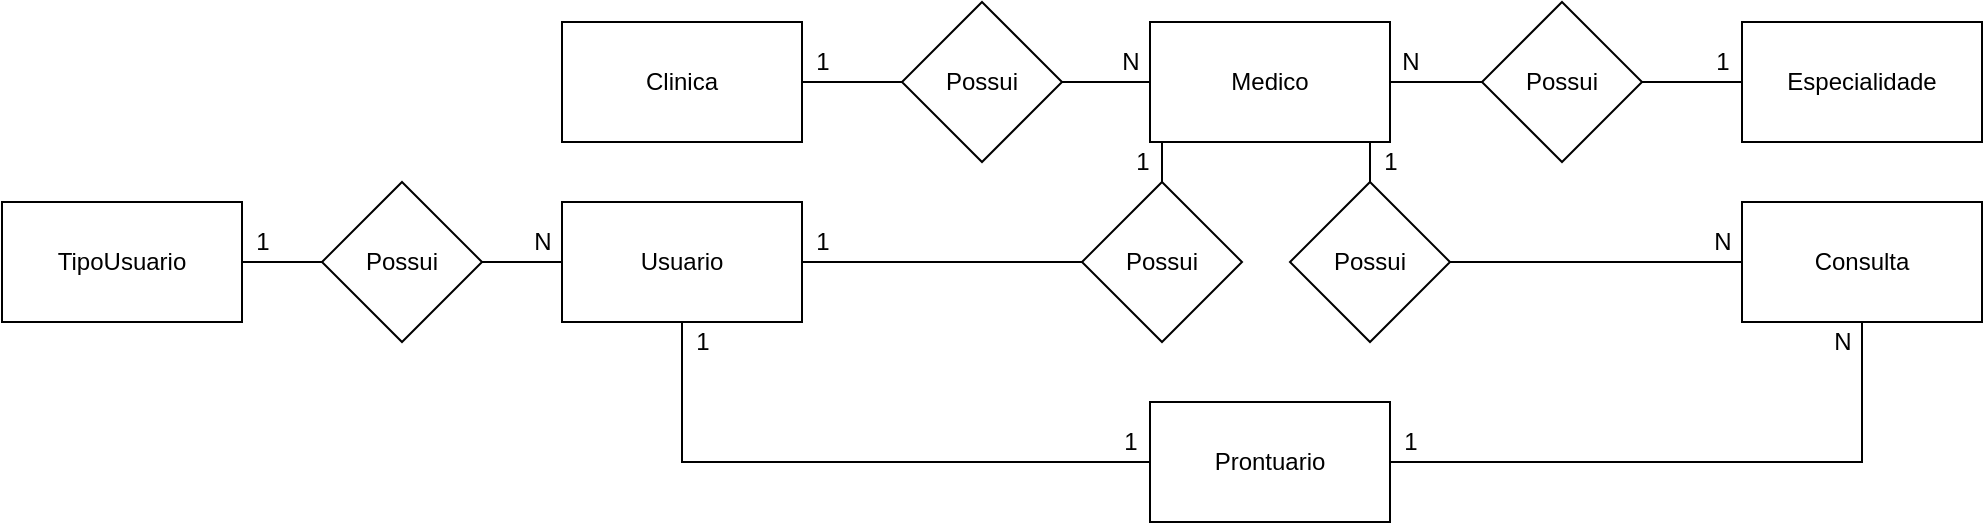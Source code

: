 <mxfile version="14.4.8" type="device" pages="2"><diagram id="uyCcG8AahYmbi9QUUJOR" name="Conceitual"><mxGraphModel dx="2444" dy="2429" grid="1" gridSize="10" guides="1" tooltips="1" connect="1" arrows="1" fold="1" page="1" pageScale="1" pageWidth="827" pageHeight="1169" math="0" shadow="0"><root><mxCell id="0"/><mxCell id="1" parent="0"/><mxCell id="vgnLsSzkmr3IhBTVqCkU-11" style="edgeStyle=orthogonalEdgeStyle;rounded=0;orthogonalLoop=1;jettySize=auto;html=1;entryX=0;entryY=0.5;entryDx=0;entryDy=0;endArrow=none;endFill=0;" parent="1" source="vgnLsSzkmr3IhBTVqCkU-6" target="vgnLsSzkmr3IhBTVqCkU-10" edge="1"><mxGeometry relative="1" as="geometry"/></mxCell><mxCell id="vgnLsSzkmr3IhBTVqCkU-6" value="Clinica" style="rounded=0;whiteSpace=wrap;html=1;" parent="1" vertex="1"><mxGeometry x="117" y="10" width="120" height="60" as="geometry"/></mxCell><mxCell id="vgnLsSzkmr3IhBTVqCkU-7" value="Especialidade" style="rounded=0;whiteSpace=wrap;html=1;" parent="1" vertex="1"><mxGeometry x="707" y="10" width="120" height="60" as="geometry"/></mxCell><mxCell id="vgnLsSzkmr3IhBTVqCkU-9" value="Medico" style="rounded=0;whiteSpace=wrap;html=1;" parent="1" vertex="1"><mxGeometry x="411" y="10" width="120" height="60" as="geometry"/></mxCell><mxCell id="vgnLsSzkmr3IhBTVqCkU-12" style="edgeStyle=orthogonalEdgeStyle;rounded=0;orthogonalLoop=1;jettySize=auto;html=1;exitX=1;exitY=0.5;exitDx=0;exitDy=0;entryX=0;entryY=0.5;entryDx=0;entryDy=0;endArrow=none;endFill=0;" parent="1" source="vgnLsSzkmr3IhBTVqCkU-10" target="vgnLsSzkmr3IhBTVqCkU-9" edge="1"><mxGeometry relative="1" as="geometry"/></mxCell><mxCell id="vgnLsSzkmr3IhBTVqCkU-10" value="Possui" style="rhombus;whiteSpace=wrap;html=1;" parent="1" vertex="1"><mxGeometry x="287" width="80" height="80" as="geometry"/></mxCell><mxCell id="vgnLsSzkmr3IhBTVqCkU-13" value="1" style="text;html=1;align=center;verticalAlign=middle;resizable=0;points=[];autosize=1;" parent="1" vertex="1"><mxGeometry x="237" y="20" width="20" height="20" as="geometry"/></mxCell><mxCell id="vgnLsSzkmr3IhBTVqCkU-14" value="N" style="text;html=1;align=center;verticalAlign=middle;resizable=0;points=[];autosize=1;" parent="1" vertex="1"><mxGeometry x="391" y="20" width="20" height="20" as="geometry"/></mxCell><mxCell id="vgnLsSzkmr3IhBTVqCkU-15" value="TipoUsuario" style="rounded=0;whiteSpace=wrap;html=1;" parent="1" vertex="1"><mxGeometry x="-163" y="100" width="120" height="60" as="geometry"/></mxCell><mxCell id="vgnLsSzkmr3IhBTVqCkU-27" style="edgeStyle=orthogonalEdgeStyle;rounded=0;orthogonalLoop=1;jettySize=auto;html=1;exitX=1;exitY=0.5;exitDx=0;exitDy=0;entryX=0;entryY=0.5;entryDx=0;entryDy=0;endArrow=none;endFill=0;" parent="1" source="vgnLsSzkmr3IhBTVqCkU-23" target="vgnLsSzkmr3IhBTVqCkU-7" edge="1"><mxGeometry relative="1" as="geometry"/></mxCell><mxCell id="vgnLsSzkmr3IhBTVqCkU-28" style="edgeStyle=orthogonalEdgeStyle;rounded=0;orthogonalLoop=1;jettySize=auto;html=1;exitX=0;exitY=0.5;exitDx=0;exitDy=0;entryX=1;entryY=0.5;entryDx=0;entryDy=0;endArrow=none;endFill=0;" parent="1" source="vgnLsSzkmr3IhBTVqCkU-23" target="vgnLsSzkmr3IhBTVqCkU-9" edge="1"><mxGeometry relative="1" as="geometry"/></mxCell><mxCell id="vgnLsSzkmr3IhBTVqCkU-23" value="Possui" style="rhombus;whiteSpace=wrap;html=1;" parent="1" vertex="1"><mxGeometry x="577" width="80" height="80" as="geometry"/></mxCell><mxCell id="vgnLsSzkmr3IhBTVqCkU-24" value="N" style="text;html=1;align=center;verticalAlign=middle;resizable=0;points=[];autosize=1;" parent="1" vertex="1"><mxGeometry x="531" y="20" width="20" height="20" as="geometry"/></mxCell><mxCell id="vgnLsSzkmr3IhBTVqCkU-25" value="1" style="text;html=1;align=center;verticalAlign=middle;resizable=0;points=[];autosize=1;" parent="1" vertex="1"><mxGeometry x="687" y="20" width="20" height="20" as="geometry"/></mxCell><mxCell id="vgnLsSzkmr3IhBTVqCkU-43" style="edgeStyle=orthogonalEdgeStyle;rounded=0;orthogonalLoop=1;jettySize=auto;html=1;entryX=0;entryY=0.5;entryDx=0;entryDy=0;endArrow=none;endFill=0;" parent="1" source="vgnLsSzkmr3IhBTVqCkU-39" target="vgnLsSzkmr3IhBTVqCkU-41" edge="1"><mxGeometry relative="1" as="geometry"/></mxCell><mxCell id="vgnLsSzkmr3IhBTVqCkU-56" style="edgeStyle=orthogonalEdgeStyle;rounded=0;orthogonalLoop=1;jettySize=auto;html=1;entryX=0;entryY=0.5;entryDx=0;entryDy=0;endArrow=none;endFill=0;" parent="1" source="vgnLsSzkmr3IhBTVqCkU-39" target="vgnLsSzkmr3IhBTVqCkU-55" edge="1"><mxGeometry relative="1" as="geometry"><Array as="points"><mxPoint x="177" y="230"/></Array></mxGeometry></mxCell><mxCell id="vgnLsSzkmr3IhBTVqCkU-39" value="Usuario" style="rounded=0;whiteSpace=wrap;html=1;" parent="1" vertex="1"><mxGeometry x="117" y="100" width="120" height="60" as="geometry"/></mxCell><mxCell id="vgnLsSzkmr3IhBTVqCkU-47" style="edgeStyle=orthogonalEdgeStyle;rounded=0;orthogonalLoop=1;jettySize=auto;html=1;exitX=0.5;exitY=0;exitDx=0;exitDy=0;entryX=0.5;entryY=1;entryDx=0;entryDy=0;endArrow=none;endFill=0;" parent="1" source="vgnLsSzkmr3IhBTVqCkU-41" target="vgnLsSzkmr3IhBTVqCkU-9" edge="1"><mxGeometry relative="1" as="geometry"/></mxCell><mxCell id="vgnLsSzkmr3IhBTVqCkU-41" value="Possui" style="rhombus;whiteSpace=wrap;html=1;" parent="1" vertex="1"><mxGeometry x="377" y="90" width="80" height="80" as="geometry"/></mxCell><mxCell id="vgnLsSzkmr3IhBTVqCkU-44" value="1" style="text;html=1;align=center;verticalAlign=middle;resizable=0;points=[];autosize=1;" parent="1" vertex="1"><mxGeometry x="237" y="110" width="20" height="20" as="geometry"/></mxCell><mxCell id="vgnLsSzkmr3IhBTVqCkU-48" value="1" style="text;html=1;align=center;verticalAlign=middle;resizable=0;points=[];autosize=1;" parent="1" vertex="1"><mxGeometry x="397" y="70" width="20" height="20" as="geometry"/></mxCell><mxCell id="vgnLsSzkmr3IhBTVqCkU-51" style="edgeStyle=orthogonalEdgeStyle;rounded=0;orthogonalLoop=1;jettySize=auto;html=1;entryX=0.913;entryY=1.007;entryDx=0;entryDy=0;entryPerimeter=0;endArrow=none;endFill=0;" parent="1" source="vgnLsSzkmr3IhBTVqCkU-50" target="vgnLsSzkmr3IhBTVqCkU-9" edge="1"><mxGeometry relative="1" as="geometry"/></mxCell><mxCell id="vgnLsSzkmr3IhBTVqCkU-53" style="edgeStyle=orthogonalEdgeStyle;rounded=0;orthogonalLoop=1;jettySize=auto;html=1;exitX=1;exitY=0.5;exitDx=0;exitDy=0;entryX=0;entryY=0.5;entryDx=0;entryDy=0;endArrow=none;endFill=0;" parent="1" source="vgnLsSzkmr3IhBTVqCkU-50" target="vgnLsSzkmr3IhBTVqCkU-52" edge="1"><mxGeometry relative="1" as="geometry"/></mxCell><mxCell id="vgnLsSzkmr3IhBTVqCkU-50" value="Possui" style="rhombus;whiteSpace=wrap;html=1;" parent="1" vertex="1"><mxGeometry x="481" y="90" width="80" height="80" as="geometry"/></mxCell><mxCell id="vgnLsSzkmr3IhBTVqCkU-52" value="Consulta" style="rounded=0;whiteSpace=wrap;html=1;" parent="1" vertex="1"><mxGeometry x="707" y="100" width="120" height="60" as="geometry"/></mxCell><mxCell id="vgnLsSzkmr3IhBTVqCkU-57" style="edgeStyle=orthogonalEdgeStyle;rounded=0;orthogonalLoop=1;jettySize=auto;html=1;exitX=1;exitY=0.5;exitDx=0;exitDy=0;entryX=0.5;entryY=1;entryDx=0;entryDy=0;endArrow=none;endFill=0;" parent="1" source="vgnLsSzkmr3IhBTVqCkU-55" target="vgnLsSzkmr3IhBTVqCkU-52" edge="1"><mxGeometry relative="1" as="geometry"/></mxCell><mxCell id="vgnLsSzkmr3IhBTVqCkU-55" value="Prontuario" style="rounded=0;whiteSpace=wrap;html=1;" parent="1" vertex="1"><mxGeometry x="411" y="200" width="120" height="60" as="geometry"/></mxCell><mxCell id="vgnLsSzkmr3IhBTVqCkU-58" value="1" style="text;html=1;align=center;verticalAlign=middle;resizable=0;points=[];autosize=1;" parent="1" vertex="1"><mxGeometry x="521" y="70" width="20" height="20" as="geometry"/></mxCell><mxCell id="vgnLsSzkmr3IhBTVqCkU-59" value="N" style="text;html=1;align=center;verticalAlign=middle;resizable=0;points=[];autosize=1;" parent="1" vertex="1"><mxGeometry x="687" y="110" width="20" height="20" as="geometry"/></mxCell><mxCell id="vgnLsSzkmr3IhBTVqCkU-60" value="N" style="text;html=1;align=center;verticalAlign=middle;resizable=0;points=[];autosize=1;" parent="1" vertex="1"><mxGeometry x="747" y="160" width="20" height="20" as="geometry"/></mxCell><mxCell id="vgnLsSzkmr3IhBTVqCkU-61" value="1" style="text;html=1;align=center;verticalAlign=middle;resizable=0;points=[];autosize=1;" parent="1" vertex="1"><mxGeometry x="531" y="210" width="20" height="20" as="geometry"/></mxCell><mxCell id="vgnLsSzkmr3IhBTVqCkU-62" value="N" style="text;html=1;align=center;verticalAlign=middle;resizable=0;points=[];autosize=1;" parent="1" vertex="1"><mxGeometry x="97" y="110" width="20" height="20" as="geometry"/></mxCell><mxCell id="vgnLsSzkmr3IhBTVqCkU-64" style="edgeStyle=orthogonalEdgeStyle;rounded=0;orthogonalLoop=1;jettySize=auto;html=1;entryX=1;entryY=0.5;entryDx=0;entryDy=0;endArrow=none;endFill=0;" parent="1" source="vgnLsSzkmr3IhBTVqCkU-63" target="vgnLsSzkmr3IhBTVqCkU-15" edge="1"><mxGeometry relative="1" as="geometry"/></mxCell><mxCell id="vgnLsSzkmr3IhBTVqCkU-65" style="edgeStyle=orthogonalEdgeStyle;rounded=0;orthogonalLoop=1;jettySize=auto;html=1;endArrow=none;endFill=0;entryX=0;entryY=0.5;entryDx=0;entryDy=0;" parent="1" source="vgnLsSzkmr3IhBTVqCkU-63" target="vgnLsSzkmr3IhBTVqCkU-39" edge="1"><mxGeometry relative="1" as="geometry"><mxPoint x="97" y="160.0" as="targetPoint"/></mxGeometry></mxCell><mxCell id="vgnLsSzkmr3IhBTVqCkU-63" value="Possui" style="rhombus;whiteSpace=wrap;html=1;" parent="1" vertex="1"><mxGeometry x="-3" y="90" width="80" height="80" as="geometry"/></mxCell><mxCell id="vgnLsSzkmr3IhBTVqCkU-66" value="1" style="text;html=1;align=center;verticalAlign=middle;resizable=0;points=[];autosize=1;" parent="1" vertex="1"><mxGeometry x="-43" y="110" width="20" height="20" as="geometry"/></mxCell><mxCell id="vgnLsSzkmr3IhBTVqCkU-67" value="1" style="text;html=1;align=center;verticalAlign=middle;resizable=0;points=[];autosize=1;" parent="1" vertex="1"><mxGeometry x="177" y="160" width="20" height="20" as="geometry"/></mxCell><mxCell id="vgnLsSzkmr3IhBTVqCkU-68" value="1" style="text;html=1;align=center;verticalAlign=middle;resizable=0;points=[];autosize=1;" parent="1" vertex="1"><mxGeometry x="391" y="210" width="20" height="20" as="geometry"/></mxCell></root></mxGraphModel></diagram><diagram id="ApvIME0HNnrtnaGTvtmN" name="Lógico"><mxGraphModel dx="3163" dy="2490" grid="1" gridSize="10" guides="1" tooltips="1" connect="1" arrows="1" fold="1" page="1" pageScale="1" pageWidth="827" pageHeight="1169" math="0" shadow="0"><root><mxCell id="Sfm_hRhMHqSfagCnxZnS-0"/><mxCell id="Sfm_hRhMHqSfagCnxZnS-1" parent="Sfm_hRhMHqSfagCnxZnS-0"/><mxCell id="Nnnp8PY_RgCZ3Rq_cJ1j-0" value="Clinica" style="shape=table;startSize=30;container=1;collapsible=1;childLayout=tableLayout;fixedRows=1;rowLines=0;fontStyle=1;align=center;resizeLast=1;shadow=1;" parent="Sfm_hRhMHqSfagCnxZnS-1" vertex="1"><mxGeometry x="10" y="150" width="190" height="220" as="geometry"/></mxCell><mxCell id="Nnnp8PY_RgCZ3Rq_cJ1j-4" value="" style="shape=partialRectangle;collapsible=0;dropTarget=0;pointerEvents=0;fillColor=none;top=0;left=0;bottom=1;right=0;points=[[0,0.5],[1,0.5]];portConstraint=eastwest;" parent="Nnnp8PY_RgCZ3Rq_cJ1j-0" vertex="1"><mxGeometry y="30" width="190" height="30" as="geometry"/></mxCell><mxCell id="Nnnp8PY_RgCZ3Rq_cJ1j-5" value="PK" style="shape=partialRectangle;connectable=0;fillColor=none;top=0;left=0;bottom=0;right=0;fontStyle=1;overflow=hidden;" parent="Nnnp8PY_RgCZ3Rq_cJ1j-4" vertex="1"><mxGeometry width="60" height="30" as="geometry"/></mxCell><mxCell id="Nnnp8PY_RgCZ3Rq_cJ1j-6" value="IdClinica" style="shape=partialRectangle;connectable=0;fillColor=none;top=0;left=0;bottom=0;right=0;align=left;spacingLeft=6;fontStyle=5;overflow=hidden;" parent="Nnnp8PY_RgCZ3Rq_cJ1j-4" vertex="1"><mxGeometry x="60" width="130" height="30" as="geometry"/></mxCell><mxCell id="Nnnp8PY_RgCZ3Rq_cJ1j-7" value="" style="shape=partialRectangle;collapsible=0;dropTarget=0;pointerEvents=0;fillColor=none;top=0;left=0;bottom=0;right=0;points=[[0,0.5],[1,0.5]];portConstraint=eastwest;" parent="Nnnp8PY_RgCZ3Rq_cJ1j-0" vertex="1"><mxGeometry y="60" width="190" height="30" as="geometry"/></mxCell><mxCell id="Nnnp8PY_RgCZ3Rq_cJ1j-8" value="" style="shape=partialRectangle;connectable=0;fillColor=none;top=0;left=0;bottom=0;right=0;editable=1;overflow=hidden;" parent="Nnnp8PY_RgCZ3Rq_cJ1j-7" vertex="1"><mxGeometry width="60" height="30" as="geometry"/></mxCell><mxCell id="Nnnp8PY_RgCZ3Rq_cJ1j-9" value="RazãoSocial" style="shape=partialRectangle;connectable=0;fillColor=none;top=0;left=0;bottom=0;right=0;align=left;spacingLeft=6;overflow=hidden;" parent="Nnnp8PY_RgCZ3Rq_cJ1j-7" vertex="1"><mxGeometry x="60" width="130" height="30" as="geometry"/></mxCell><mxCell id="Nnnp8PY_RgCZ3Rq_cJ1j-10" value="" style="shape=partialRectangle;collapsible=0;dropTarget=0;pointerEvents=0;fillColor=none;top=0;left=0;bottom=0;right=0;points=[[0,0.5],[1,0.5]];portConstraint=eastwest;" parent="Nnnp8PY_RgCZ3Rq_cJ1j-0" vertex="1"><mxGeometry y="90" width="190" height="30" as="geometry"/></mxCell><mxCell id="Nnnp8PY_RgCZ3Rq_cJ1j-11" value="" style="shape=partialRectangle;connectable=0;fillColor=none;top=0;left=0;bottom=0;right=0;editable=1;overflow=hidden;" parent="Nnnp8PY_RgCZ3Rq_cJ1j-10" vertex="1"><mxGeometry width="60" height="30" as="geometry"/></mxCell><mxCell id="Nnnp8PY_RgCZ3Rq_cJ1j-12" value="NomeFantasia" style="shape=partialRectangle;connectable=0;fillColor=none;top=0;left=0;bottom=0;right=0;align=left;spacingLeft=6;overflow=hidden;" parent="Nnnp8PY_RgCZ3Rq_cJ1j-10" vertex="1"><mxGeometry x="60" width="130" height="30" as="geometry"/></mxCell><mxCell id="-4SUAwFQn7PN2n83uH8I-0" value="" style="shape=partialRectangle;collapsible=0;dropTarget=0;pointerEvents=0;fillColor=none;top=0;left=0;bottom=0;right=0;points=[[0,0.5],[1,0.5]];portConstraint=eastwest;" parent="Nnnp8PY_RgCZ3Rq_cJ1j-0" vertex="1"><mxGeometry y="120" width="190" height="30" as="geometry"/></mxCell><mxCell id="-4SUAwFQn7PN2n83uH8I-1" value="" style="shape=partialRectangle;connectable=0;fillColor=none;top=0;left=0;bottom=0;right=0;editable=1;overflow=hidden;" parent="-4SUAwFQn7PN2n83uH8I-0" vertex="1"><mxGeometry width="60" height="30" as="geometry"/></mxCell><mxCell id="-4SUAwFQn7PN2n83uH8I-2" value="CNPJ" style="shape=partialRectangle;connectable=0;fillColor=none;top=0;left=0;bottom=0;right=0;align=left;spacingLeft=6;overflow=hidden;" parent="-4SUAwFQn7PN2n83uH8I-0" vertex="1"><mxGeometry x="60" width="130" height="30" as="geometry"/></mxCell><mxCell id="-4SUAwFQn7PN2n83uH8I-3" value="" style="shape=partialRectangle;collapsible=0;dropTarget=0;pointerEvents=0;fillColor=none;top=0;left=0;bottom=0;right=0;points=[[0,0.5],[1,0.5]];portConstraint=eastwest;" parent="Nnnp8PY_RgCZ3Rq_cJ1j-0" vertex="1"><mxGeometry y="150" width="190" height="30" as="geometry"/></mxCell><mxCell id="-4SUAwFQn7PN2n83uH8I-4" value="" style="shape=partialRectangle;connectable=0;fillColor=none;top=0;left=0;bottom=0;right=0;editable=1;overflow=hidden;" parent="-4SUAwFQn7PN2n83uH8I-3" vertex="1"><mxGeometry width="60" height="30" as="geometry"/></mxCell><mxCell id="-4SUAwFQn7PN2n83uH8I-5" value="Endereço" style="shape=partialRectangle;connectable=0;fillColor=none;top=0;left=0;bottom=0;right=0;align=left;spacingLeft=6;overflow=hidden;" parent="-4SUAwFQn7PN2n83uH8I-3" vertex="1"><mxGeometry x="60" width="130" height="30" as="geometry"/></mxCell><mxCell id="-4SUAwFQn7PN2n83uH8I-6" value="" style="shape=partialRectangle;collapsible=0;dropTarget=0;pointerEvents=0;fillColor=none;top=0;left=0;bottom=0;right=0;points=[[0,0.5],[1,0.5]];portConstraint=eastwest;" parent="Nnnp8PY_RgCZ3Rq_cJ1j-0" vertex="1"><mxGeometry y="180" width="190" height="30" as="geometry"/></mxCell><mxCell id="-4SUAwFQn7PN2n83uH8I-7" value="" style="shape=partialRectangle;connectable=0;fillColor=none;top=0;left=0;bottom=0;right=0;editable=1;overflow=hidden;" parent="-4SUAwFQn7PN2n83uH8I-6" vertex="1"><mxGeometry width="60" height="30" as="geometry"/></mxCell><mxCell id="-4SUAwFQn7PN2n83uH8I-8" value="HorárioFuncinamento" style="shape=partialRectangle;connectable=0;fillColor=none;top=0;left=0;bottom=0;right=0;align=left;spacingLeft=6;overflow=hidden;" parent="-4SUAwFQn7PN2n83uH8I-6" vertex="1"><mxGeometry x="60" width="130" height="30" as="geometry"/></mxCell><mxCell id="vWJN_rS6SbI4CQJTkC31-3" value="Medico" style="shape=table;startSize=30;container=1;collapsible=1;childLayout=tableLayout;fixedRows=1;rowLines=0;fontStyle=1;align=center;resizeLast=1;shadow=1;" parent="Sfm_hRhMHqSfagCnxZnS-1" vertex="1"><mxGeometry x="260" y="60" width="180" height="220" as="geometry"/></mxCell><mxCell id="vWJN_rS6SbI4CQJTkC31-4" value="" style="shape=partialRectangle;collapsible=0;dropTarget=0;pointerEvents=0;fillColor=none;top=0;left=0;bottom=0;right=0;points=[[0,0.5],[1,0.5]];portConstraint=eastwest;" parent="vWJN_rS6SbI4CQJTkC31-3" vertex="1"><mxGeometry y="30" width="180" height="30" as="geometry"/></mxCell><mxCell id="vWJN_rS6SbI4CQJTkC31-5" value="PK" style="shape=partialRectangle;connectable=0;fillColor=none;top=0;left=0;bottom=0;right=0;fontStyle=1;overflow=hidden;" parent="vWJN_rS6SbI4CQJTkC31-4" vertex="1"><mxGeometry width="60" height="30" as="geometry"/></mxCell><mxCell id="vWJN_rS6SbI4CQJTkC31-6" value="IdMedico" style="shape=partialRectangle;connectable=0;fillColor=none;top=0;left=0;bottom=0;right=0;align=left;spacingLeft=6;fontStyle=5;overflow=hidden;" parent="vWJN_rS6SbI4CQJTkC31-4" vertex="1"><mxGeometry x="60" width="120" height="30" as="geometry"/></mxCell><mxCell id="od-kEMoKYm5H8AfHWFxs-45" value="" style="shape=partialRectangle;collapsible=0;dropTarget=0;pointerEvents=0;fillColor=none;top=0;left=0;bottom=0;right=0;points=[[0,0.5],[1,0.5]];portConstraint=eastwest;" parent="vWJN_rS6SbI4CQJTkC31-3" vertex="1"><mxGeometry y="60" width="180" height="30" as="geometry"/></mxCell><mxCell id="od-kEMoKYm5H8AfHWFxs-46" value="FK" style="shape=partialRectangle;connectable=0;fillColor=none;top=0;left=0;bottom=0;right=0;fontStyle=1;overflow=hidden;" parent="od-kEMoKYm5H8AfHWFxs-45" vertex="1"><mxGeometry width="60" height="30" as="geometry"/></mxCell><mxCell id="od-kEMoKYm5H8AfHWFxs-47" value="IdEspecialidade" style="shape=partialRectangle;connectable=0;fillColor=none;top=0;left=0;bottom=0;right=0;align=left;spacingLeft=6;fontStyle=5;overflow=hidden;" parent="od-kEMoKYm5H8AfHWFxs-45" vertex="1"><mxGeometry x="60" width="120" height="30" as="geometry"/></mxCell><mxCell id="teUxxLz2Gm9Drk8VV69H-3" value="" style="shape=partialRectangle;collapsible=0;dropTarget=0;pointerEvents=0;fillColor=none;top=0;left=0;bottom=0;right=0;points=[[0,0.5],[1,0.5]];portConstraint=eastwest;" vertex="1" parent="vWJN_rS6SbI4CQJTkC31-3"><mxGeometry y="90" width="180" height="30" as="geometry"/></mxCell><mxCell id="teUxxLz2Gm9Drk8VV69H-4" value="FK" style="shape=partialRectangle;connectable=0;fillColor=none;top=0;left=0;bottom=0;right=0;fontStyle=1;overflow=hidden;" vertex="1" parent="teUxxLz2Gm9Drk8VV69H-3"><mxGeometry width="60" height="30" as="geometry"/></mxCell><mxCell id="teUxxLz2Gm9Drk8VV69H-5" value="IdUsuario" style="shape=partialRectangle;connectable=0;fillColor=none;top=0;left=0;bottom=0;right=0;align=left;spacingLeft=6;fontStyle=5;overflow=hidden;" vertex="1" parent="teUxxLz2Gm9Drk8VV69H-3"><mxGeometry x="60" width="120" height="30" as="geometry"/></mxCell><mxCell id="vWJN_rS6SbI4CQJTkC31-7" value="" style="shape=partialRectangle;collapsible=0;dropTarget=0;pointerEvents=0;fillColor=none;top=0;left=0;bottom=1;right=0;points=[[0,0.5],[1,0.5]];portConstraint=eastwest;" parent="vWJN_rS6SbI4CQJTkC31-3" vertex="1"><mxGeometry y="120" width="180" height="30" as="geometry"/></mxCell><mxCell id="vWJN_rS6SbI4CQJTkC31-8" value="FK" style="shape=partialRectangle;connectable=0;fillColor=none;top=0;left=0;bottom=0;right=0;fontStyle=1;overflow=hidden;" parent="vWJN_rS6SbI4CQJTkC31-7" vertex="1"><mxGeometry width="60" height="30" as="geometry"/></mxCell><mxCell id="vWJN_rS6SbI4CQJTkC31-9" value="IdClinica" style="shape=partialRectangle;connectable=0;fillColor=none;top=0;left=0;bottom=0;right=0;align=left;spacingLeft=6;fontStyle=5;overflow=hidden;" parent="vWJN_rS6SbI4CQJTkC31-7" vertex="1"><mxGeometry x="60" width="120" height="30" as="geometry"/></mxCell><mxCell id="vWJN_rS6SbI4CQJTkC31-10" value="" style="shape=partialRectangle;collapsible=0;dropTarget=0;pointerEvents=0;fillColor=none;top=0;left=0;bottom=0;right=0;points=[[0,0.5],[1,0.5]];portConstraint=eastwest;" parent="vWJN_rS6SbI4CQJTkC31-3" vertex="1"><mxGeometry y="150" width="180" height="30" as="geometry"/></mxCell><mxCell id="vWJN_rS6SbI4CQJTkC31-11" value="" style="shape=partialRectangle;connectable=0;fillColor=none;top=0;left=0;bottom=0;right=0;editable=1;overflow=hidden;" parent="vWJN_rS6SbI4CQJTkC31-10" vertex="1"><mxGeometry width="60" height="30" as="geometry"/></mxCell><mxCell id="vWJN_rS6SbI4CQJTkC31-12" value="Nome" style="shape=partialRectangle;connectable=0;fillColor=none;top=0;left=0;bottom=0;right=0;align=left;spacingLeft=6;overflow=hidden;" parent="vWJN_rS6SbI4CQJTkC31-10" vertex="1"><mxGeometry x="60" width="120" height="30" as="geometry"/></mxCell><mxCell id="vWJN_rS6SbI4CQJTkC31-13" value="" style="shape=partialRectangle;collapsible=0;dropTarget=0;pointerEvents=0;fillColor=none;top=0;left=0;bottom=0;right=0;points=[[0,0.5],[1,0.5]];portConstraint=eastwest;" parent="vWJN_rS6SbI4CQJTkC31-3" vertex="1"><mxGeometry y="180" width="180" height="30" as="geometry"/></mxCell><mxCell id="vWJN_rS6SbI4CQJTkC31-14" value="" style="shape=partialRectangle;connectable=0;fillColor=none;top=0;left=0;bottom=0;right=0;editable=1;overflow=hidden;" parent="vWJN_rS6SbI4CQJTkC31-13" vertex="1"><mxGeometry width="60" height="30" as="geometry"/></mxCell><mxCell id="vWJN_rS6SbI4CQJTkC31-15" value="CRM" style="shape=partialRectangle;connectable=0;fillColor=none;top=0;left=0;bottom=0;right=0;align=left;spacingLeft=6;overflow=hidden;" parent="vWJN_rS6SbI4CQJTkC31-13" vertex="1"><mxGeometry x="60" width="120" height="30" as="geometry"/></mxCell><mxCell id="5ROhMTi0_2RS3KSALEoD-0" value="Especialidade" style="shape=table;startSize=30;container=1;collapsible=1;childLayout=tableLayout;fixedRows=1;rowLines=0;fontStyle=1;align=center;resizeLast=1;shadow=1;" parent="Sfm_hRhMHqSfagCnxZnS-1" vertex="1"><mxGeometry x="520" y="90" width="180" height="100" as="geometry"/></mxCell><mxCell id="5ROhMTi0_2RS3KSALEoD-4" value="" style="shape=partialRectangle;collapsible=0;dropTarget=0;pointerEvents=0;fillColor=none;top=0;left=0;bottom=1;right=0;points=[[0,0.5],[1,0.5]];portConstraint=eastwest;" parent="5ROhMTi0_2RS3KSALEoD-0" vertex="1"><mxGeometry y="30" width="180" height="30" as="geometry"/></mxCell><mxCell id="5ROhMTi0_2RS3KSALEoD-5" value="PK" style="shape=partialRectangle;connectable=0;fillColor=none;top=0;left=0;bottom=0;right=0;fontStyle=1;overflow=hidden;" parent="5ROhMTi0_2RS3KSALEoD-4" vertex="1"><mxGeometry width="60" height="30" as="geometry"/></mxCell><mxCell id="5ROhMTi0_2RS3KSALEoD-6" value="IdEspecialidade" style="shape=partialRectangle;connectable=0;fillColor=none;top=0;left=0;bottom=0;right=0;align=left;spacingLeft=6;fontStyle=5;overflow=hidden;" parent="5ROhMTi0_2RS3KSALEoD-4" vertex="1"><mxGeometry x="60" width="120" height="30" as="geometry"/></mxCell><mxCell id="5ROhMTi0_2RS3KSALEoD-7" value="" style="shape=partialRectangle;collapsible=0;dropTarget=0;pointerEvents=0;fillColor=none;top=0;left=0;bottom=0;right=0;points=[[0,0.5],[1,0.5]];portConstraint=eastwest;" parent="5ROhMTi0_2RS3KSALEoD-0" vertex="1"><mxGeometry y="60" width="180" height="30" as="geometry"/></mxCell><mxCell id="5ROhMTi0_2RS3KSALEoD-8" value="" style="shape=partialRectangle;connectable=0;fillColor=none;top=0;left=0;bottom=0;right=0;editable=1;overflow=hidden;" parent="5ROhMTi0_2RS3KSALEoD-7" vertex="1"><mxGeometry width="60" height="30" as="geometry"/></mxCell><mxCell id="5ROhMTi0_2RS3KSALEoD-9" value="Nome" style="shape=partialRectangle;connectable=0;fillColor=none;top=0;left=0;bottom=0;right=0;align=left;spacingLeft=6;overflow=hidden;" parent="5ROhMTi0_2RS3KSALEoD-7" vertex="1"><mxGeometry x="60" width="120" height="30" as="geometry"/></mxCell><mxCell id="cGZ9goLCdIZBQIY3OYHZ-0" value="TipoUsuario" style="shape=table;startSize=30;container=1;collapsible=1;childLayout=tableLayout;fixedRows=1;rowLines=0;fontStyle=1;align=center;resizeLast=1;shadow=1;" parent="Sfm_hRhMHqSfagCnxZnS-1" vertex="1"><mxGeometry x="-210" y="-160" width="180" height="160" as="geometry"/></mxCell><mxCell id="cGZ9goLCdIZBQIY3OYHZ-4" value="" style="shape=partialRectangle;collapsible=0;dropTarget=0;pointerEvents=0;fillColor=none;top=0;left=0;bottom=1;right=0;points=[[0,0.5],[1,0.5]];portConstraint=eastwest;" parent="cGZ9goLCdIZBQIY3OYHZ-0" vertex="1"><mxGeometry y="30" width="180" height="30" as="geometry"/></mxCell><mxCell id="cGZ9goLCdIZBQIY3OYHZ-5" value="PK" style="shape=partialRectangle;connectable=0;fillColor=none;top=0;left=0;bottom=0;right=0;fontStyle=1;overflow=hidden;" parent="cGZ9goLCdIZBQIY3OYHZ-4" vertex="1"><mxGeometry width="60" height="30" as="geometry"/></mxCell><mxCell id="cGZ9goLCdIZBQIY3OYHZ-6" value="IdTipoUsuario" style="shape=partialRectangle;connectable=0;fillColor=none;top=0;left=0;bottom=0;right=0;align=left;spacingLeft=6;fontStyle=5;overflow=hidden;" parent="cGZ9goLCdIZBQIY3OYHZ-4" vertex="1"><mxGeometry x="60" width="120" height="30" as="geometry"/></mxCell><mxCell id="cGZ9goLCdIZBQIY3OYHZ-7" value="" style="shape=partialRectangle;collapsible=0;dropTarget=0;pointerEvents=0;fillColor=none;top=0;left=0;bottom=0;right=0;points=[[0,0.5],[1,0.5]];portConstraint=eastwest;" parent="cGZ9goLCdIZBQIY3OYHZ-0" vertex="1"><mxGeometry y="60" width="180" height="30" as="geometry"/></mxCell><mxCell id="cGZ9goLCdIZBQIY3OYHZ-8" value="" style="shape=partialRectangle;connectable=0;fillColor=none;top=0;left=0;bottom=0;right=0;editable=1;overflow=hidden;" parent="cGZ9goLCdIZBQIY3OYHZ-7" vertex="1"><mxGeometry width="60" height="30" as="geometry"/></mxCell><mxCell id="cGZ9goLCdIZBQIY3OYHZ-9" value="Administrador" style="shape=partialRectangle;connectable=0;fillColor=none;top=0;left=0;bottom=0;right=0;align=left;spacingLeft=6;overflow=hidden;" parent="cGZ9goLCdIZBQIY3OYHZ-7" vertex="1"><mxGeometry x="60" width="120" height="30" as="geometry"/></mxCell><mxCell id="cGZ9goLCdIZBQIY3OYHZ-10" value="" style="shape=partialRectangle;collapsible=0;dropTarget=0;pointerEvents=0;fillColor=none;top=0;left=0;bottom=0;right=0;points=[[0,0.5],[1,0.5]];portConstraint=eastwest;" parent="cGZ9goLCdIZBQIY3OYHZ-0" vertex="1"><mxGeometry y="90" width="180" height="30" as="geometry"/></mxCell><mxCell id="cGZ9goLCdIZBQIY3OYHZ-11" value="" style="shape=partialRectangle;connectable=0;fillColor=none;top=0;left=0;bottom=0;right=0;editable=1;overflow=hidden;" parent="cGZ9goLCdIZBQIY3OYHZ-10" vertex="1"><mxGeometry width="60" height="30" as="geometry"/></mxCell><mxCell id="cGZ9goLCdIZBQIY3OYHZ-12" value="Medico" style="shape=partialRectangle;connectable=0;fillColor=none;top=0;left=0;bottom=0;right=0;align=left;spacingLeft=6;overflow=hidden;" parent="cGZ9goLCdIZBQIY3OYHZ-10" vertex="1"><mxGeometry x="60" width="120" height="30" as="geometry"/></mxCell><mxCell id="cGZ9goLCdIZBQIY3OYHZ-13" value="" style="shape=partialRectangle;collapsible=0;dropTarget=0;pointerEvents=0;fillColor=none;top=0;left=0;bottom=0;right=0;points=[[0,0.5],[1,0.5]];portConstraint=eastwest;" parent="cGZ9goLCdIZBQIY3OYHZ-0" vertex="1"><mxGeometry y="120" width="180" height="30" as="geometry"/></mxCell><mxCell id="cGZ9goLCdIZBQIY3OYHZ-14" value="" style="shape=partialRectangle;connectable=0;fillColor=none;top=0;left=0;bottom=0;right=0;editable=1;overflow=hidden;" parent="cGZ9goLCdIZBQIY3OYHZ-13" vertex="1"><mxGeometry width="60" height="30" as="geometry"/></mxCell><mxCell id="cGZ9goLCdIZBQIY3OYHZ-15" value="Paciente" style="shape=partialRectangle;connectable=0;fillColor=none;top=0;left=0;bottom=0;right=0;align=left;spacingLeft=6;overflow=hidden;" parent="cGZ9goLCdIZBQIY3OYHZ-13" vertex="1"><mxGeometry x="60" width="120" height="30" as="geometry"/></mxCell><mxCell id="cGZ9goLCdIZBQIY3OYHZ-16" value="Usuario" style="shape=table;startSize=30;container=1;collapsible=1;childLayout=tableLayout;fixedRows=1;rowLines=0;fontStyle=1;align=center;resizeLast=1;shadow=1;" parent="Sfm_hRhMHqSfagCnxZnS-1" vertex="1"><mxGeometry x="20" y="-190" width="180" height="190" as="geometry"/></mxCell><mxCell id="cGZ9goLCdIZBQIY3OYHZ-17" value="" style="shape=partialRectangle;collapsible=0;dropTarget=0;pointerEvents=0;fillColor=none;top=0;left=0;bottom=0;right=0;points=[[0,0.5],[1,0.5]];portConstraint=eastwest;" parent="cGZ9goLCdIZBQIY3OYHZ-16" vertex="1"><mxGeometry y="30" width="180" height="30" as="geometry"/></mxCell><mxCell id="cGZ9goLCdIZBQIY3OYHZ-18" value="PK" style="shape=partialRectangle;connectable=0;fillColor=none;top=0;left=0;bottom=0;right=0;fontStyle=1;overflow=hidden;" parent="cGZ9goLCdIZBQIY3OYHZ-17" vertex="1"><mxGeometry width="60" height="30" as="geometry"/></mxCell><mxCell id="cGZ9goLCdIZBQIY3OYHZ-19" value="IdUsuario" style="shape=partialRectangle;connectable=0;fillColor=none;top=0;left=0;bottom=0;right=0;align=left;spacingLeft=6;fontStyle=5;overflow=hidden;" parent="cGZ9goLCdIZBQIY3OYHZ-17" vertex="1"><mxGeometry x="60" width="120" height="30" as="geometry"/></mxCell><mxCell id="cGZ9goLCdIZBQIY3OYHZ-20" value="" style="shape=partialRectangle;collapsible=0;dropTarget=0;pointerEvents=0;fillColor=none;top=0;left=0;bottom=1;right=0;points=[[0,0.5],[1,0.5]];portConstraint=eastwest;" parent="cGZ9goLCdIZBQIY3OYHZ-16" vertex="1"><mxGeometry y="60" width="180" height="30" as="geometry"/></mxCell><mxCell id="cGZ9goLCdIZBQIY3OYHZ-21" value="FK" style="shape=partialRectangle;connectable=0;fillColor=none;top=0;left=0;bottom=0;right=0;fontStyle=1;overflow=hidden;" parent="cGZ9goLCdIZBQIY3OYHZ-20" vertex="1"><mxGeometry width="60" height="30" as="geometry"/></mxCell><mxCell id="cGZ9goLCdIZBQIY3OYHZ-22" value="IdtipoUsuario" style="shape=partialRectangle;connectable=0;fillColor=none;top=0;left=0;bottom=0;right=0;align=left;spacingLeft=6;fontStyle=5;overflow=hidden;" parent="cGZ9goLCdIZBQIY3OYHZ-20" vertex="1"><mxGeometry x="60" width="120" height="30" as="geometry"/></mxCell><mxCell id="cGZ9goLCdIZBQIY3OYHZ-23" value="" style="shape=partialRectangle;collapsible=0;dropTarget=0;pointerEvents=0;fillColor=none;top=0;left=0;bottom=0;right=0;points=[[0,0.5],[1,0.5]];portConstraint=eastwest;" parent="cGZ9goLCdIZBQIY3OYHZ-16" vertex="1"><mxGeometry y="90" width="180" height="30" as="geometry"/></mxCell><mxCell id="cGZ9goLCdIZBQIY3OYHZ-24" value="" style="shape=partialRectangle;connectable=0;fillColor=none;top=0;left=0;bottom=0;right=0;editable=1;overflow=hidden;" parent="cGZ9goLCdIZBQIY3OYHZ-23" vertex="1"><mxGeometry width="60" height="30" as="geometry"/></mxCell><mxCell id="cGZ9goLCdIZBQIY3OYHZ-25" value="Nome" style="shape=partialRectangle;connectable=0;fillColor=none;top=0;left=0;bottom=0;right=0;align=left;spacingLeft=6;overflow=hidden;" parent="cGZ9goLCdIZBQIY3OYHZ-23" vertex="1"><mxGeometry x="60" width="120" height="30" as="geometry"/></mxCell><mxCell id="teUxxLz2Gm9Drk8VV69H-22" value="" style="shape=partialRectangle;collapsible=0;dropTarget=0;pointerEvents=0;fillColor=none;top=0;left=0;bottom=0;right=0;points=[[0,0.5],[1,0.5]];portConstraint=eastwest;" vertex="1" parent="cGZ9goLCdIZBQIY3OYHZ-16"><mxGeometry y="120" width="180" height="30" as="geometry"/></mxCell><mxCell id="teUxxLz2Gm9Drk8VV69H-23" value="" style="shape=partialRectangle;connectable=0;fillColor=none;top=0;left=0;bottom=0;right=0;editable=1;overflow=hidden;" vertex="1" parent="teUxxLz2Gm9Drk8VV69H-22"><mxGeometry width="60" height="30" as="geometry"/></mxCell><mxCell id="teUxxLz2Gm9Drk8VV69H-24" value="E-mail" style="shape=partialRectangle;connectable=0;fillColor=none;top=0;left=0;bottom=0;right=0;align=left;spacingLeft=6;overflow=hidden;" vertex="1" parent="teUxxLz2Gm9Drk8VV69H-22"><mxGeometry x="60" width="120" height="30" as="geometry"/></mxCell><mxCell id="teUxxLz2Gm9Drk8VV69H-25" value="" style="shape=partialRectangle;collapsible=0;dropTarget=0;pointerEvents=0;fillColor=none;top=0;left=0;bottom=0;right=0;points=[[0,0.5],[1,0.5]];portConstraint=eastwest;" vertex="1" parent="cGZ9goLCdIZBQIY3OYHZ-16"><mxGeometry y="150" width="180" height="30" as="geometry"/></mxCell><mxCell id="teUxxLz2Gm9Drk8VV69H-26" value="" style="shape=partialRectangle;connectable=0;fillColor=none;top=0;left=0;bottom=0;right=0;editable=1;overflow=hidden;" vertex="1" parent="teUxxLz2Gm9Drk8VV69H-25"><mxGeometry width="60" height="30" as="geometry"/></mxCell><mxCell id="teUxxLz2Gm9Drk8VV69H-27" value="Senha" style="shape=partialRectangle;connectable=0;fillColor=none;top=0;left=0;bottom=0;right=0;align=left;spacingLeft=6;overflow=hidden;" vertex="1" parent="teUxxLz2Gm9Drk8VV69H-25"><mxGeometry x="60" width="120" height="30" as="geometry"/></mxCell><mxCell id="Kp6fDXXD8uIVjqs13aRo-0" value="Consulta" style="shape=table;startSize=30;container=1;collapsible=1;childLayout=tableLayout;fixedRows=1;rowLines=0;fontStyle=1;align=center;resizeLast=1;shadow=1;" parent="Sfm_hRhMHqSfagCnxZnS-1" vertex="1"><mxGeometry x="500" y="-280" width="180" height="190" as="geometry"/></mxCell><mxCell id="Kp6fDXXD8uIVjqs13aRo-1" value="" style="shape=partialRectangle;collapsible=0;dropTarget=0;pointerEvents=0;fillColor=none;top=0;left=0;bottom=0;right=0;points=[[0,0.5],[1,0.5]];portConstraint=eastwest;" parent="Kp6fDXXD8uIVjqs13aRo-0" vertex="1"><mxGeometry y="30" width="180" height="30" as="geometry"/></mxCell><mxCell id="Kp6fDXXD8uIVjqs13aRo-2" value="PK" style="shape=partialRectangle;connectable=0;fillColor=none;top=0;left=0;bottom=0;right=0;fontStyle=1;overflow=hidden;" parent="Kp6fDXXD8uIVjqs13aRo-1" vertex="1"><mxGeometry width="60" height="30" as="geometry"/></mxCell><mxCell id="Kp6fDXXD8uIVjqs13aRo-3" value="IdConsulta" style="shape=partialRectangle;connectable=0;fillColor=none;top=0;left=0;bottom=0;right=0;align=left;spacingLeft=6;fontStyle=5;overflow=hidden;" parent="Kp6fDXXD8uIVjqs13aRo-1" vertex="1"><mxGeometry x="60" width="120" height="30" as="geometry"/></mxCell><mxCell id="teUxxLz2Gm9Drk8VV69H-18" value="" style="shape=partialRectangle;collapsible=0;dropTarget=0;pointerEvents=0;fillColor=none;top=0;left=0;bottom=0;right=0;points=[[0,0.5],[1,0.5]];portConstraint=eastwest;" vertex="1" parent="Kp6fDXXD8uIVjqs13aRo-0"><mxGeometry y="60" width="180" height="30" as="geometry"/></mxCell><mxCell id="teUxxLz2Gm9Drk8VV69H-19" value="PK" style="shape=partialRectangle;connectable=0;fillColor=none;top=0;left=0;bottom=0;right=0;fontStyle=1;overflow=hidden;" vertex="1" parent="teUxxLz2Gm9Drk8VV69H-18"><mxGeometry width="60" height="30" as="geometry"/></mxCell><mxCell id="teUxxLz2Gm9Drk8VV69H-20" value="IdProntuario" style="shape=partialRectangle;connectable=0;fillColor=none;top=0;left=0;bottom=0;right=0;align=left;spacingLeft=6;fontStyle=5;overflow=hidden;" vertex="1" parent="teUxxLz2Gm9Drk8VV69H-18"><mxGeometry x="60" width="120" height="30" as="geometry"/></mxCell><mxCell id="Kp6fDXXD8uIVjqs13aRo-4" value="" style="shape=partialRectangle;collapsible=0;dropTarget=0;pointerEvents=0;fillColor=none;top=0;left=0;bottom=1;right=0;points=[[0,0.5],[1,0.5]];portConstraint=eastwest;" parent="Kp6fDXXD8uIVjqs13aRo-0" vertex="1"><mxGeometry y="90" width="180" height="30" as="geometry"/></mxCell><mxCell id="Kp6fDXXD8uIVjqs13aRo-5" value="FK" style="shape=partialRectangle;connectable=0;fillColor=none;top=0;left=0;bottom=0;right=0;fontStyle=1;overflow=hidden;" parent="Kp6fDXXD8uIVjqs13aRo-4" vertex="1"><mxGeometry width="60" height="30" as="geometry"/></mxCell><mxCell id="Kp6fDXXD8uIVjqs13aRo-6" value="IdMedico" style="shape=partialRectangle;connectable=0;fillColor=none;top=0;left=0;bottom=0;right=0;align=left;spacingLeft=6;fontStyle=5;overflow=hidden;" parent="Kp6fDXXD8uIVjqs13aRo-4" vertex="1"><mxGeometry x="60" width="120" height="30" as="geometry"/></mxCell><mxCell id="Kp6fDXXD8uIVjqs13aRo-7" value="" style="shape=partialRectangle;collapsible=0;dropTarget=0;pointerEvents=0;fillColor=none;top=0;left=0;bottom=0;right=0;points=[[0,0.5],[1,0.5]];portConstraint=eastwest;" parent="Kp6fDXXD8uIVjqs13aRo-0" vertex="1"><mxGeometry y="120" width="180" height="30" as="geometry"/></mxCell><mxCell id="Kp6fDXXD8uIVjqs13aRo-8" value="" style="shape=partialRectangle;connectable=0;fillColor=none;top=0;left=0;bottom=0;right=0;editable=1;overflow=hidden;" parent="Kp6fDXXD8uIVjqs13aRo-7" vertex="1"><mxGeometry width="60" height="30" as="geometry"/></mxCell><mxCell id="Kp6fDXXD8uIVjqs13aRo-9" value="Data" style="shape=partialRectangle;connectable=0;fillColor=none;top=0;left=0;bottom=0;right=0;align=left;spacingLeft=6;overflow=hidden;" parent="Kp6fDXXD8uIVjqs13aRo-7" vertex="1"><mxGeometry x="60" width="120" height="30" as="geometry"/></mxCell><mxCell id="teUxxLz2Gm9Drk8VV69H-0" value="" style="shape=partialRectangle;collapsible=0;dropTarget=0;pointerEvents=0;fillColor=none;top=0;left=0;bottom=0;right=0;points=[[0,0.5],[1,0.5]];portConstraint=eastwest;" vertex="1" parent="Kp6fDXXD8uIVjqs13aRo-0"><mxGeometry y="150" width="180" height="30" as="geometry"/></mxCell><mxCell id="teUxxLz2Gm9Drk8VV69H-1" value="" style="shape=partialRectangle;connectable=0;fillColor=none;top=0;left=0;bottom=0;right=0;editable=1;overflow=hidden;" vertex="1" parent="teUxxLz2Gm9Drk8VV69H-0"><mxGeometry width="60" height="30" as="geometry"/></mxCell><mxCell id="teUxxLz2Gm9Drk8VV69H-2" value="Situacao" style="shape=partialRectangle;connectable=0;fillColor=none;top=0;left=0;bottom=0;right=0;align=left;spacingLeft=6;overflow=hidden;" vertex="1" parent="teUxxLz2Gm9Drk8VV69H-0"><mxGeometry x="60" width="120" height="30" as="geometry"/></mxCell><mxCell id="Kp6fDXXD8uIVjqs13aRo-13" value="Prontuario" style="shape=table;startSize=30;container=1;collapsible=1;childLayout=tableLayout;fixedRows=1;rowLines=0;fontStyle=1;align=center;resizeLast=1;shadow=1;" parent="Sfm_hRhMHqSfagCnxZnS-1" vertex="1"><mxGeometry x="260" y="-250" width="180" height="280" as="geometry"/></mxCell><mxCell id="Kp6fDXXD8uIVjqs13aRo-14" value="" style="shape=partialRectangle;collapsible=0;dropTarget=0;pointerEvents=0;fillColor=none;top=0;left=0;bottom=0;right=0;points=[[0,0.5],[1,0.5]];portConstraint=eastwest;" parent="Kp6fDXXD8uIVjqs13aRo-13" vertex="1"><mxGeometry y="30" width="180" height="30" as="geometry"/></mxCell><mxCell id="Kp6fDXXD8uIVjqs13aRo-15" value="PK" style="shape=partialRectangle;connectable=0;fillColor=none;top=0;left=0;bottom=0;right=0;fontStyle=1;overflow=hidden;" parent="Kp6fDXXD8uIVjqs13aRo-14" vertex="1"><mxGeometry width="60" height="30" as="geometry"/></mxCell><mxCell id="Kp6fDXXD8uIVjqs13aRo-16" value="IdProntuario" style="shape=partialRectangle;connectable=0;fillColor=none;top=0;left=0;bottom=0;right=0;align=left;spacingLeft=6;fontStyle=5;overflow=hidden;" parent="Kp6fDXXD8uIVjqs13aRo-14" vertex="1"><mxGeometry x="60" width="120" height="30" as="geometry"/></mxCell><mxCell id="Kp6fDXXD8uIVjqs13aRo-17" value="" style="shape=partialRectangle;collapsible=0;dropTarget=0;pointerEvents=0;fillColor=none;top=0;left=0;bottom=1;right=0;points=[[0,0.5],[1,0.5]];portConstraint=eastwest;" parent="Kp6fDXXD8uIVjqs13aRo-13" vertex="1"><mxGeometry y="60" width="180" height="30" as="geometry"/></mxCell><mxCell id="Kp6fDXXD8uIVjqs13aRo-18" value="FK" style="shape=partialRectangle;connectable=0;fillColor=none;top=0;left=0;bottom=0;right=0;fontStyle=1;overflow=hidden;" parent="Kp6fDXXD8uIVjqs13aRo-17" vertex="1"><mxGeometry width="60" height="30" as="geometry"/></mxCell><mxCell id="Kp6fDXXD8uIVjqs13aRo-19" value="IdUsuario" style="shape=partialRectangle;connectable=0;fillColor=none;top=0;left=0;bottom=0;right=0;align=left;spacingLeft=6;fontStyle=5;overflow=hidden;" parent="Kp6fDXXD8uIVjqs13aRo-17" vertex="1"><mxGeometry x="60" width="120" height="30" as="geometry"/></mxCell><mxCell id="Kp6fDXXD8uIVjqs13aRo-20" value="" style="shape=partialRectangle;collapsible=0;dropTarget=0;pointerEvents=0;fillColor=none;top=0;left=0;bottom=0;right=0;points=[[0,0.5],[1,0.5]];portConstraint=eastwest;" parent="Kp6fDXXD8uIVjqs13aRo-13" vertex="1"><mxGeometry y="90" width="180" height="30" as="geometry"/></mxCell><mxCell id="Kp6fDXXD8uIVjqs13aRo-21" value="" style="shape=partialRectangle;connectable=0;fillColor=none;top=0;left=0;bottom=0;right=0;editable=1;overflow=hidden;" parent="Kp6fDXXD8uIVjqs13aRo-20" vertex="1"><mxGeometry width="60" height="30" as="geometry"/></mxCell><mxCell id="Kp6fDXXD8uIVjqs13aRo-22" value="NomePaciente" style="shape=partialRectangle;connectable=0;fillColor=none;top=0;left=0;bottom=0;right=0;align=left;spacingLeft=6;overflow=hidden;" parent="Kp6fDXXD8uIVjqs13aRo-20" vertex="1"><mxGeometry x="60" width="120" height="30" as="geometry"/></mxCell><mxCell id="teUxxLz2Gm9Drk8VV69H-28" value="" style="shape=partialRectangle;collapsible=0;dropTarget=0;pointerEvents=0;fillColor=none;top=0;left=0;bottom=0;right=0;points=[[0,0.5],[1,0.5]];portConstraint=eastwest;" vertex="1" parent="Kp6fDXXD8uIVjqs13aRo-13"><mxGeometry y="120" width="180" height="30" as="geometry"/></mxCell><mxCell id="teUxxLz2Gm9Drk8VV69H-29" value="" style="shape=partialRectangle;connectable=0;fillColor=none;top=0;left=0;bottom=0;right=0;editable=1;overflow=hidden;" vertex="1" parent="teUxxLz2Gm9Drk8VV69H-28"><mxGeometry width="60" height="30" as="geometry"/></mxCell><mxCell id="teUxxLz2Gm9Drk8VV69H-30" value="Telefone" style="shape=partialRectangle;connectable=0;fillColor=none;top=0;left=0;bottom=0;right=0;align=left;spacingLeft=6;overflow=hidden;" vertex="1" parent="teUxxLz2Gm9Drk8VV69H-28"><mxGeometry x="60" width="120" height="30" as="geometry"/></mxCell><mxCell id="teUxxLz2Gm9Drk8VV69H-31" value="" style="shape=partialRectangle;collapsible=0;dropTarget=0;pointerEvents=0;fillColor=none;top=0;left=0;bottom=0;right=0;points=[[0,0.5],[1,0.5]];portConstraint=eastwest;" vertex="1" parent="Kp6fDXXD8uIVjqs13aRo-13"><mxGeometry y="150" width="180" height="30" as="geometry"/></mxCell><mxCell id="teUxxLz2Gm9Drk8VV69H-32" value="" style="shape=partialRectangle;connectable=0;fillColor=none;top=0;left=0;bottom=0;right=0;editable=1;overflow=hidden;" vertex="1" parent="teUxxLz2Gm9Drk8VV69H-31"><mxGeometry width="60" height="30" as="geometry"/></mxCell><mxCell id="teUxxLz2Gm9Drk8VV69H-33" value="RG" style="shape=partialRectangle;connectable=0;fillColor=none;top=0;left=0;bottom=0;right=0;align=left;spacingLeft=6;overflow=hidden;" vertex="1" parent="teUxxLz2Gm9Drk8VV69H-31"><mxGeometry x="60" width="120" height="30" as="geometry"/></mxCell><mxCell id="teUxxLz2Gm9Drk8VV69H-34" value="" style="shape=partialRectangle;collapsible=0;dropTarget=0;pointerEvents=0;fillColor=none;top=0;left=0;bottom=0;right=0;points=[[0,0.5],[1,0.5]];portConstraint=eastwest;" vertex="1" parent="Kp6fDXXD8uIVjqs13aRo-13"><mxGeometry y="180" width="180" height="30" as="geometry"/></mxCell><mxCell id="teUxxLz2Gm9Drk8VV69H-35" value="" style="shape=partialRectangle;connectable=0;fillColor=none;top=0;left=0;bottom=0;right=0;editable=1;overflow=hidden;" vertex="1" parent="teUxxLz2Gm9Drk8VV69H-34"><mxGeometry width="60" height="30" as="geometry"/></mxCell><mxCell id="teUxxLz2Gm9Drk8VV69H-36" value="CPF" style="shape=partialRectangle;connectable=0;fillColor=none;top=0;left=0;bottom=0;right=0;align=left;spacingLeft=6;overflow=hidden;" vertex="1" parent="teUxxLz2Gm9Drk8VV69H-34"><mxGeometry x="60" width="120" height="30" as="geometry"/></mxCell><mxCell id="teUxxLz2Gm9Drk8VV69H-37" value="" style="shape=partialRectangle;collapsible=0;dropTarget=0;pointerEvents=0;fillColor=none;top=0;left=0;bottom=0;right=0;points=[[0,0.5],[1,0.5]];portConstraint=eastwest;" vertex="1" parent="Kp6fDXXD8uIVjqs13aRo-13"><mxGeometry y="210" width="180" height="30" as="geometry"/></mxCell><mxCell id="teUxxLz2Gm9Drk8VV69H-38" value="" style="shape=partialRectangle;connectable=0;fillColor=none;top=0;left=0;bottom=0;right=0;editable=1;overflow=hidden;" vertex="1" parent="teUxxLz2Gm9Drk8VV69H-37"><mxGeometry width="60" height="30" as="geometry"/></mxCell><mxCell id="teUxxLz2Gm9Drk8VV69H-39" value="Endereco" style="shape=partialRectangle;connectable=0;fillColor=none;top=0;left=0;bottom=0;right=0;align=left;spacingLeft=6;overflow=hidden;" vertex="1" parent="teUxxLz2Gm9Drk8VV69H-37"><mxGeometry x="60" width="120" height="30" as="geometry"/></mxCell><mxCell id="teUxxLz2Gm9Drk8VV69H-40" value="" style="shape=partialRectangle;collapsible=0;dropTarget=0;pointerEvents=0;fillColor=none;top=0;left=0;bottom=0;right=0;points=[[0,0.5],[1,0.5]];portConstraint=eastwest;" vertex="1" parent="Kp6fDXXD8uIVjqs13aRo-13"><mxGeometry y="240" width="180" height="30" as="geometry"/></mxCell><mxCell id="teUxxLz2Gm9Drk8VV69H-41" value="" style="shape=partialRectangle;connectable=0;fillColor=none;top=0;left=0;bottom=0;right=0;editable=1;overflow=hidden;" vertex="1" parent="teUxxLz2Gm9Drk8VV69H-40"><mxGeometry width="60" height="30" as="geometry"/></mxCell><mxCell id="teUxxLz2Gm9Drk8VV69H-42" value="DataNascimento" style="shape=partialRectangle;connectable=0;fillColor=none;top=0;left=0;bottom=0;right=0;align=left;spacingLeft=6;overflow=hidden;" vertex="1" parent="teUxxLz2Gm9Drk8VV69H-40"><mxGeometry x="60" width="120" height="30" as="geometry"/></mxCell><mxCell id="JAX4iUnZInjMgkLxcGke-0" value="" style="edgeStyle=entityRelationEdgeStyle;fontSize=12;html=1;endArrow=ERoneToMany;" parent="Sfm_hRhMHqSfagCnxZnS-1" source="Nnnp8PY_RgCZ3Rq_cJ1j-4" target="vWJN_rS6SbI4CQJTkC31-7" edge="1"><mxGeometry width="100" height="100" relative="1" as="geometry"><mxPoint x="-110" y="640" as="sourcePoint"/><mxPoint x="-10" y="540" as="targetPoint"/></mxGeometry></mxCell><mxCell id="fo08AWmuwBo6t-dbQTOd-0" value="" style="edgeStyle=entityRelationEdgeStyle;fontSize=12;html=1;endArrow=ERoneToMany;" parent="Sfm_hRhMHqSfagCnxZnS-1" source="5ROhMTi0_2RS3KSALEoD-4" target="od-kEMoKYm5H8AfHWFxs-45" edge="1"><mxGeometry width="100" height="100" relative="1" as="geometry"><mxPoint x="230" y="15" as="sourcePoint"/><mxPoint x="270" y="75" as="targetPoint"/></mxGeometry></mxCell><mxCell id="XYmzW0_RWp39vg7IVzJm-0" value="" style="edgeStyle=entityRelationEdgeStyle;fontSize=12;html=1;endArrow=ERoneToMany;" parent="Sfm_hRhMHqSfagCnxZnS-1" source="vWJN_rS6SbI4CQJTkC31-4" target="Kp6fDXXD8uIVjqs13aRo-4" edge="1"><mxGeometry width="100" height="100" relative="1" as="geometry"><mxPoint x="490" y="55" as="sourcePoint"/><mxPoint x="420" y="85" as="targetPoint"/></mxGeometry></mxCell><mxCell id="9O1NnnULpyFhp-FBywyH-0" value="" style="edgeStyle=entityRelationEdgeStyle;fontSize=12;html=1;endArrow=ERoneToMany;" parent="Sfm_hRhMHqSfagCnxZnS-1" source="Kp6fDXXD8uIVjqs13aRo-14" target="teUxxLz2Gm9Drk8VV69H-18" edge="1"><mxGeometry width="100" height="100" relative="1" as="geometry"><mxPoint x="440" y="-175" as="sourcePoint"/><mxPoint x="470" y="-290" as="targetPoint"/></mxGeometry></mxCell><mxCell id="8qk-RRuzqZyT_GYeRwWj-0" value="" style="edgeStyle=entityRelationEdgeStyle;fontSize=12;html=1;endArrow=ERmandOne;startArrow=ERmandOne;" parent="Sfm_hRhMHqSfagCnxZnS-1" source="cGZ9goLCdIZBQIY3OYHZ-17" target="Kp6fDXXD8uIVjqs13aRo-17" edge="1"><mxGeometry width="100" height="100" relative="1" as="geometry"><mxPoint x="-10" y="170" as="sourcePoint"/><mxPoint x="90" y="70" as="targetPoint"/></mxGeometry></mxCell><mxCell id="QE3zv2nmjPwfnboIEEKZ-0" value="" style="edgeStyle=entityRelationEdgeStyle;fontSize=12;html=1;endArrow=ERoneToMany;" parent="Sfm_hRhMHqSfagCnxZnS-1" source="cGZ9goLCdIZBQIY3OYHZ-4" target="cGZ9goLCdIZBQIY3OYHZ-20" edge="1"><mxGeometry width="100" height="100" relative="1" as="geometry"><mxPoint x="220" y="-405" as="sourcePoint"/><mxPoint x="260" y="-345" as="targetPoint"/></mxGeometry></mxCell><mxCell id="teUxxLz2Gm9Drk8VV69H-21" value="" style="edgeStyle=entityRelationEdgeStyle;fontSize=12;html=1;endArrow=ERmandOne;startArrow=ERmandOne;" edge="1" parent="Sfm_hRhMHqSfagCnxZnS-1" source="cGZ9goLCdIZBQIY3OYHZ-17" target="teUxxLz2Gm9Drk8VV69H-3"><mxGeometry width="100" height="100" relative="1" as="geometry"><mxPoint x="210" y="-135" as="sourcePoint"/><mxPoint x="270" y="-165" as="targetPoint"/></mxGeometry></mxCell></root></mxGraphModel></diagram></mxfile>